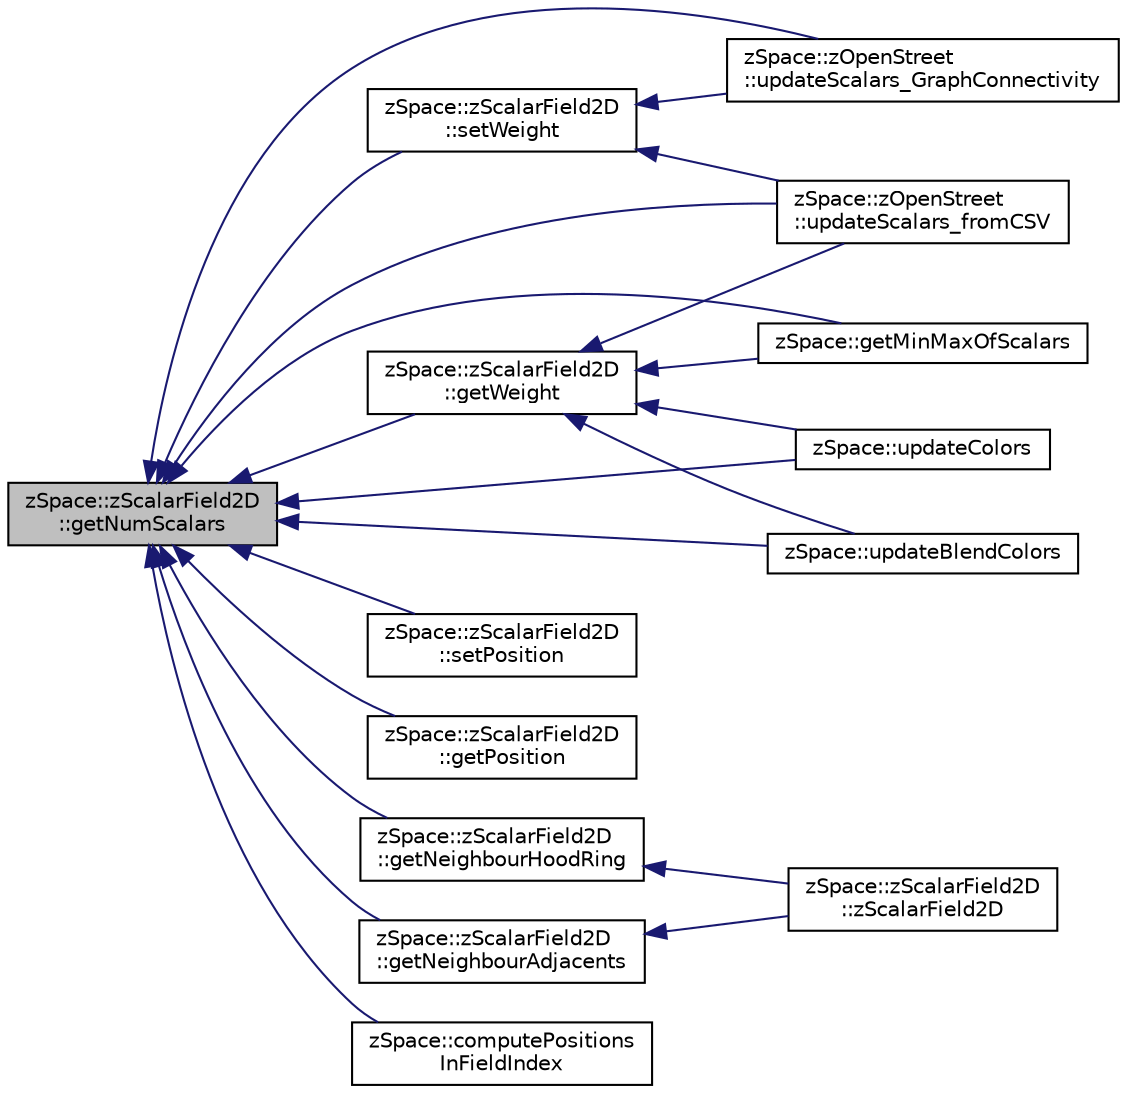 digraph "zSpace::zScalarField2D::getNumScalars"
{
  edge [fontname="Helvetica",fontsize="10",labelfontname="Helvetica",labelfontsize="10"];
  node [fontname="Helvetica",fontsize="10",shape=record];
  rankdir="LR";
  Node34 [label="zSpace::zScalarField2D\l::getNumScalars",height=0.2,width=0.4,color="black", fillcolor="grey75", style="filled", fontcolor="black"];
  Node34 -> Node35 [dir="back",color="midnightblue",fontsize="10",style="solid",fontname="Helvetica"];
  Node35 [label="zSpace::zOpenStreet\l::updateScalars_GraphConnectivity",height=0.2,width=0.4,color="black", fillcolor="white", style="filled",URL="$classz_space_1_1z_open_street.html#a832d06aa1ecf8fed5e82b6447a0cf278",tooltip="This method updates the scalars in the scalar field based on input graph connectivity. "];
  Node34 -> Node36 [dir="back",color="midnightblue",fontsize="10",style="solid",fontname="Helvetica"];
  Node36 [label="zSpace::zOpenStreet\l::updateScalars_fromCSV",height=0.2,width=0.4,color="black", fillcolor="white", style="filled",URL="$classz_space_1_1z_open_street.html#a29a65dc5d728c2f8411b451ec56ec65f"];
  Node34 -> Node37 [dir="back",color="midnightblue",fontsize="10",style="solid",fontname="Helvetica"];
  Node37 [label="zSpace::zScalarField2D\l::setPosition",height=0.2,width=0.4,color="black", fillcolor="white", style="filled",URL="$classz_space_1_1z_scalar_field2_d.html#aec662ddd024d0916b2e0adf93eee35f2",tooltip="This method sets the position of the scalar at the input index. "];
  Node34 -> Node38 [dir="back",color="midnightblue",fontsize="10",style="solid",fontname="Helvetica"];
  Node38 [label="zSpace::zScalarField2D\l::getPosition",height=0.2,width=0.4,color="black", fillcolor="white", style="filled",URL="$classz_space_1_1z_scalar_field2_d.html#ac7fac4d1fecb68dce46e7e86511bea6e",tooltip="This method gets the position of the scalar at the input index. "];
  Node34 -> Node39 [dir="back",color="midnightblue",fontsize="10",style="solid",fontname="Helvetica"];
  Node39 [label="zSpace::zScalarField2D\l::setWeight",height=0.2,width=0.4,color="black", fillcolor="white", style="filled",URL="$classz_space_1_1z_scalar_field2_d.html#a39b442eb9403f94b2e2535310a6286cf",tooltip="This method sets the weight/value of the scalar at the input index. "];
  Node39 -> Node35 [dir="back",color="midnightblue",fontsize="10",style="solid",fontname="Helvetica"];
  Node39 -> Node36 [dir="back",color="midnightblue",fontsize="10",style="solid",fontname="Helvetica"];
  Node34 -> Node40 [dir="back",color="midnightblue",fontsize="10",style="solid",fontname="Helvetica"];
  Node40 [label="zSpace::zScalarField2D\l::getWeight",height=0.2,width=0.4,color="black", fillcolor="white", style="filled",URL="$classz_space_1_1z_scalar_field2_d.html#a0609257306a40fcae5ef2e9385cf91d2",tooltip="This method gets the waight/value of the scalar at the input index. "];
  Node40 -> Node36 [dir="back",color="midnightblue",fontsize="10",style="solid",fontname="Helvetica"];
  Node40 -> Node41 [dir="back",color="midnightblue",fontsize="10",style="solid",fontname="Helvetica"];
  Node41 [label="zSpace::getMinMaxOfScalars",height=0.2,width=0.4,color="black", fillcolor="white", style="filled",URL="$group__z_field_d_utilities.html#gaffa31803b93152392aceb4878c475801",tooltip="This method computes the min and max scalar values at the given Scalars buffer. "];
  Node40 -> Node42 [dir="back",color="midnightblue",fontsize="10",style="solid",fontname="Helvetica"];
  Node42 [label="zSpace::updateColors",height=0.2,width=0.4,color="black", fillcolor="white", style="filled",URL="$group__z_scalar_field2_d_utilities.html#gac0a6e93e7bb823acd7f95334f7b24027",tooltip="This method updates the color values of the field mesh based on the scalarfield. Gradient - Black to ..."];
  Node40 -> Node43 [dir="back",color="midnightblue",fontsize="10",style="solid",fontname="Helvetica"];
  Node43 [label="zSpace::updateBlendColors",height=0.2,width=0.4,color="black", fillcolor="white", style="filled",URL="$group__z_scalar_field2_d_utilities.html#ga7bc531e7f4cc38cb70a89ced4946fce9",tooltip="This method updates the color values of the field mesh based on the scalarField. "];
  Node34 -> Node44 [dir="back",color="midnightblue",fontsize="10",style="solid",fontname="Helvetica"];
  Node44 [label="zSpace::zScalarField2D\l::getNeighbourHoodRing",height=0.2,width=0.4,color="black", fillcolor="white", style="filled",URL="$classz_space_1_1z_scalar_field2_d.html#a68ec4567874438e6b7c23b8046018a2a",tooltip="This method gets the ring neighbours of the scalar at the input index. "];
  Node44 -> Node45 [dir="back",color="midnightblue",fontsize="10",style="solid",fontname="Helvetica"];
  Node45 [label="zSpace::zScalarField2D\l::zScalarField2D",height=0.2,width=0.4,color="black", fillcolor="white", style="filled",URL="$classz_space_1_1z_scalar_field2_d.html#af392c87af0ea07c497800a48dbd4e8db",tooltip="Overloaded constructor. "];
  Node34 -> Node46 [dir="back",color="midnightblue",fontsize="10",style="solid",fontname="Helvetica"];
  Node46 [label="zSpace::zScalarField2D\l::getNeighbourAdjacents",height=0.2,width=0.4,color="black", fillcolor="white", style="filled",URL="$classz_space_1_1z_scalar_field2_d.html#acdd09fc0314bac94529126c1e7986016",tooltip="This method gets the immediate adjacent neighbours of the scalar at the input index. "];
  Node46 -> Node45 [dir="back",color="midnightblue",fontsize="10",style="solid",fontname="Helvetica"];
  Node34 -> Node41 [dir="back",color="midnightblue",fontsize="10",style="solid",fontname="Helvetica"];
  Node34 -> Node47 [dir="back",color="midnightblue",fontsize="10",style="solid",fontname="Helvetica"];
  Node47 [label="zSpace::computePositions\lInFieldIndex",height=0.2,width=0.4,color="black", fillcolor="white", style="filled",URL="$group__z_scalar_field2_d_utilities.html#gaf05f0b1d1bce34d617d92902a00a8c8b",tooltip="This method computes the filed index of each input position and stores them in a container per field ..."];
  Node34 -> Node42 [dir="back",color="midnightblue",fontsize="10",style="solid",fontname="Helvetica"];
  Node34 -> Node43 [dir="back",color="midnightblue",fontsize="10",style="solid",fontname="Helvetica"];
}
